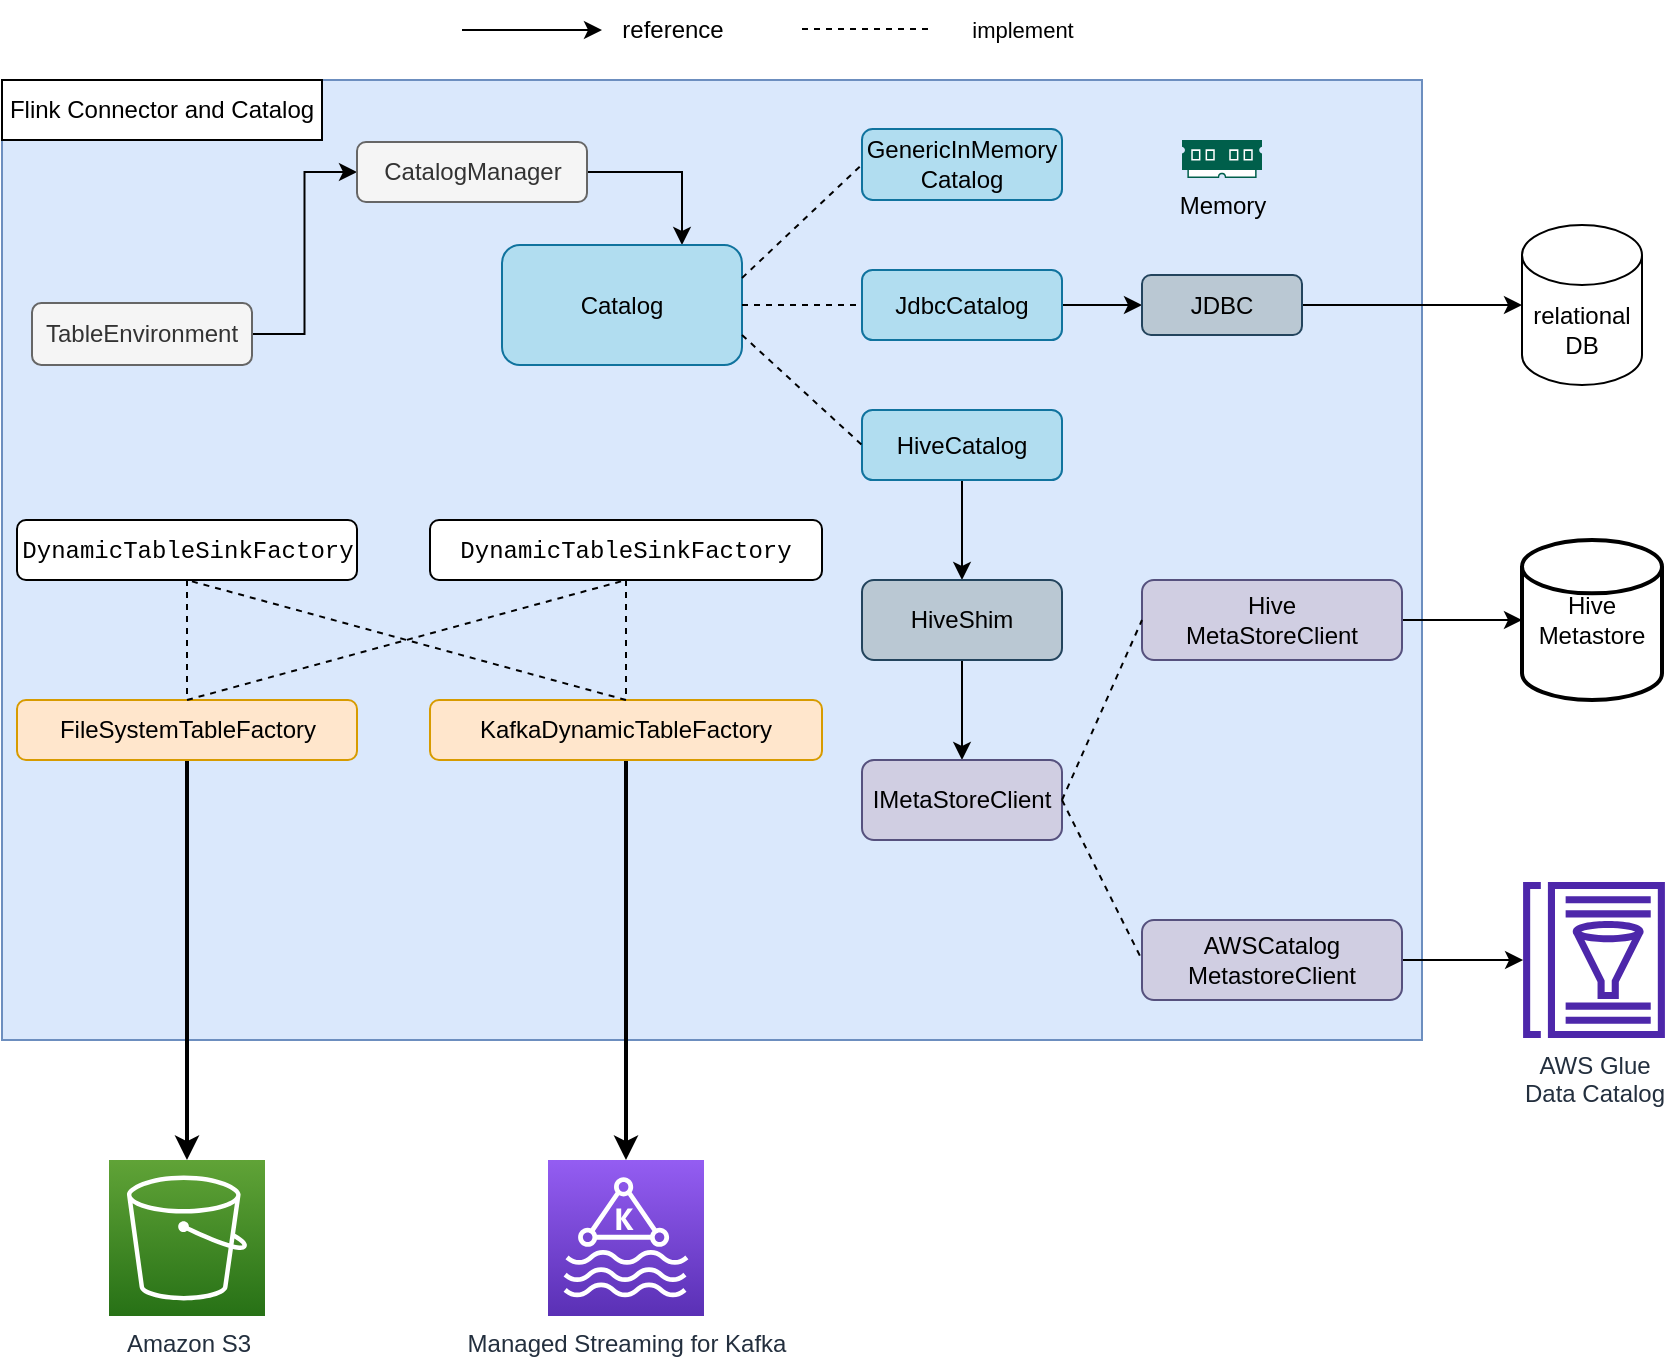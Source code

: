 <mxfile version="20.7.4" type="github">
  <diagram id="6fCkQnfvTHWw5Nz4_dTc" name="Page-1">
    <mxGraphModel dx="1050" dy="509" grid="1" gridSize="10" guides="1" tooltips="1" connect="1" arrows="1" fold="1" page="1" pageScale="1" pageWidth="827" pageHeight="1169" math="0" shadow="0">
      <root>
        <mxCell id="0" />
        <mxCell id="1" parent="0" />
        <mxCell id="8L1h696zqM6Jr5x79oPo-1" value="" style="rounded=0;whiteSpace=wrap;html=1;align=left;fillColor=#dae8fc;strokeColor=#6c8ebf;fontColor=default;labelBackgroundColor=default;" vertex="1" parent="1">
          <mxGeometry x="30" y="100" width="710" height="480" as="geometry" />
        </mxCell>
        <mxCell id="8L1h696zqM6Jr5x79oPo-13" style="edgeStyle=orthogonalEdgeStyle;rounded=0;orthogonalLoop=1;jettySize=auto;html=1;exitX=1;exitY=0.5;exitDx=0;exitDy=0;entryX=0;entryY=0.5;entryDx=0;entryDy=0;fontColor=none;" edge="1" parent="1" source="8L1h696zqM6Jr5x79oPo-2" target="8L1h696zqM6Jr5x79oPo-3">
          <mxGeometry relative="1" as="geometry" />
        </mxCell>
        <mxCell id="8L1h696zqM6Jr5x79oPo-2" value="TableEnvironment" style="rounded=1;whiteSpace=wrap;html=1;fillColor=#f5f5f5;fontColor=#333333;strokeColor=#666666;" vertex="1" parent="1">
          <mxGeometry x="45" y="211.5" width="110" height="31" as="geometry" />
        </mxCell>
        <mxCell id="8L1h696zqM6Jr5x79oPo-43" style="edgeStyle=orthogonalEdgeStyle;rounded=0;orthogonalLoop=1;jettySize=auto;html=1;entryX=0.75;entryY=0;entryDx=0;entryDy=0;fontColor=default;exitX=1;exitY=0.5;exitDx=0;exitDy=0;" edge="1" parent="1" source="8L1h696zqM6Jr5x79oPo-3" target="8L1h696zqM6Jr5x79oPo-4">
          <mxGeometry relative="1" as="geometry" />
        </mxCell>
        <mxCell id="8L1h696zqM6Jr5x79oPo-3" value="CatalogManager" style="rounded=1;whiteSpace=wrap;html=1;fillColor=#f5f5f5;fontColor=#333333;strokeColor=#666666;" vertex="1" parent="1">
          <mxGeometry x="207.5" y="131" width="115" height="30" as="geometry" />
        </mxCell>
        <mxCell id="8L1h696zqM6Jr5x79oPo-4" value="Catalog" style="rounded=1;whiteSpace=wrap;html=1;fillColor=#b1ddf0;strokeColor=#10739e;" vertex="1" parent="1">
          <mxGeometry x="280" y="182.5" width="120" height="60" as="geometry" />
        </mxCell>
        <mxCell id="8L1h696zqM6Jr5x79oPo-5" value="GenericInMemory&lt;br&gt;Catalog" style="rounded=1;whiteSpace=wrap;html=1;fillColor=#b1ddf0;strokeColor=#10739e;" vertex="1" parent="1">
          <mxGeometry x="460" y="124.5" width="100" height="35.5" as="geometry" />
        </mxCell>
        <mxCell id="8L1h696zqM6Jr5x79oPo-18" style="edgeStyle=orthogonalEdgeStyle;rounded=0;orthogonalLoop=1;jettySize=auto;html=1;fontColor=none;" edge="1" parent="1" source="8L1h696zqM6Jr5x79oPo-6" target="8L1h696zqM6Jr5x79oPo-12">
          <mxGeometry relative="1" as="geometry" />
        </mxCell>
        <mxCell id="8L1h696zqM6Jr5x79oPo-6" value="JdbcCatalog" style="rounded=1;whiteSpace=wrap;html=1;fillColor=#b1ddf0;strokeColor=#10739e;" vertex="1" parent="1">
          <mxGeometry x="460" y="195" width="100" height="35" as="geometry" />
        </mxCell>
        <mxCell id="8L1h696zqM6Jr5x79oPo-19" style="edgeStyle=orthogonalEdgeStyle;rounded=0;orthogonalLoop=1;jettySize=auto;html=1;fontColor=none;" edge="1" parent="1" source="8L1h696zqM6Jr5x79oPo-7" target="8L1h696zqM6Jr5x79oPo-11">
          <mxGeometry relative="1" as="geometry" />
        </mxCell>
        <mxCell id="8L1h696zqM6Jr5x79oPo-7" value="HiveCatalog" style="rounded=1;whiteSpace=wrap;html=1;fillColor=#b1ddf0;strokeColor=#10739e;" vertex="1" parent="1">
          <mxGeometry x="460" y="265" width="100" height="35" as="geometry" />
        </mxCell>
        <mxCell id="8L1h696zqM6Jr5x79oPo-8" value="Flink Connector and Catalog" style="rounded=0;whiteSpace=wrap;html=1;fontColor=none;" vertex="1" parent="1">
          <mxGeometry x="30" y="100" width="160" height="30" as="geometry" />
        </mxCell>
        <mxCell id="8L1h696zqM6Jr5x79oPo-9" value="Memory" style="sketch=0;pointerEvents=1;shadow=0;dashed=0;html=1;strokeColor=none;fillColor=#005F4B;labelPosition=center;verticalLabelPosition=bottom;verticalAlign=top;align=center;outlineConnect=0;shape=mxgraph.veeam2.ram;fontColor=none;" vertex="1" parent="1">
          <mxGeometry x="620" y="130" width="40" height="19" as="geometry" />
        </mxCell>
        <mxCell id="8L1h696zqM6Jr5x79oPo-10" value="relational DB" style="shape=cylinder3;whiteSpace=wrap;html=1;boundedLbl=1;backgroundOutline=1;size=15;fontColor=none;" vertex="1" parent="1">
          <mxGeometry x="790" y="172.5" width="60" height="80" as="geometry" />
        </mxCell>
        <mxCell id="8L1h696zqM6Jr5x79oPo-29" style="edgeStyle=orthogonalEdgeStyle;rounded=0;orthogonalLoop=1;jettySize=auto;html=1;fontColor=none;" edge="1" parent="1" source="8L1h696zqM6Jr5x79oPo-11" target="8L1h696zqM6Jr5x79oPo-26">
          <mxGeometry relative="1" as="geometry" />
        </mxCell>
        <mxCell id="8L1h696zqM6Jr5x79oPo-11" value="HiveShim" style="rounded=1;whiteSpace=wrap;html=1;fillColor=#bac8d3;strokeColor=#23445d;" vertex="1" parent="1">
          <mxGeometry x="460" y="350" width="100" height="40" as="geometry" />
        </mxCell>
        <mxCell id="8L1h696zqM6Jr5x79oPo-21" style="edgeStyle=orthogonalEdgeStyle;rounded=0;orthogonalLoop=1;jettySize=auto;html=1;fontColor=none;" edge="1" parent="1" source="8L1h696zqM6Jr5x79oPo-12" target="8L1h696zqM6Jr5x79oPo-10">
          <mxGeometry relative="1" as="geometry" />
        </mxCell>
        <mxCell id="8L1h696zqM6Jr5x79oPo-12" value="JDBC" style="rounded=1;whiteSpace=wrap;html=1;fillColor=#bac8d3;strokeColor=#23445d;" vertex="1" parent="1">
          <mxGeometry x="600" y="197.5" width="80" height="30" as="geometry" />
        </mxCell>
        <mxCell id="8L1h696zqM6Jr5x79oPo-15" value="" style="endArrow=none;dashed=1;html=1;rounded=0;fontColor=none;entryX=0;entryY=0.5;entryDx=0;entryDy=0;" edge="1" parent="1" target="8L1h696zqM6Jr5x79oPo-5">
          <mxGeometry width="50" height="50" relative="1" as="geometry">
            <mxPoint x="400" y="199" as="sourcePoint" />
            <mxPoint x="450" y="149" as="targetPoint" />
          </mxGeometry>
        </mxCell>
        <mxCell id="8L1h696zqM6Jr5x79oPo-16" value="" style="endArrow=none;dashed=1;html=1;rounded=0;fontColor=none;entryX=0;entryY=0.5;entryDx=0;entryDy=0;exitX=1;exitY=0.5;exitDx=0;exitDy=0;" edge="1" parent="1" source="8L1h696zqM6Jr5x79oPo-4" target="8L1h696zqM6Jr5x79oPo-6">
          <mxGeometry width="50" height="50" relative="1" as="geometry">
            <mxPoint x="410" y="209" as="sourcePoint" />
            <mxPoint x="470" y="152.25" as="targetPoint" />
          </mxGeometry>
        </mxCell>
        <mxCell id="8L1h696zqM6Jr5x79oPo-17" value="" style="endArrow=none;dashed=1;html=1;rounded=0;fontColor=none;entryX=0;entryY=0.5;entryDx=0;entryDy=0;exitX=1;exitY=0.75;exitDx=0;exitDy=0;" edge="1" parent="1" source="8L1h696zqM6Jr5x79oPo-4" target="8L1h696zqM6Jr5x79oPo-7">
          <mxGeometry width="50" height="50" relative="1" as="geometry">
            <mxPoint x="410" y="222.5" as="sourcePoint" />
            <mxPoint x="470" y="222.5" as="targetPoint" />
          </mxGeometry>
        </mxCell>
        <mxCell id="8L1h696zqM6Jr5x79oPo-23" value="Hive Metastore" style="strokeWidth=2;html=1;shape=mxgraph.flowchart.database;whiteSpace=wrap;fontColor=none;" vertex="1" parent="1">
          <mxGeometry x="790" y="330" width="70" height="80" as="geometry" />
        </mxCell>
        <mxCell id="8L1h696zqM6Jr5x79oPo-26" value="IMetaStoreClient" style="rounded=1;whiteSpace=wrap;html=1;fillColor=#d0cee2;strokeColor=#56517e;" vertex="1" parent="1">
          <mxGeometry x="460" y="440" width="100" height="40" as="geometry" />
        </mxCell>
        <mxCell id="8L1h696zqM6Jr5x79oPo-38" style="edgeStyle=orthogonalEdgeStyle;rounded=0;orthogonalLoop=1;jettySize=auto;html=1;fontColor=none;" edge="1" parent="1" source="8L1h696zqM6Jr5x79oPo-27" target="8L1h696zqM6Jr5x79oPo-32">
          <mxGeometry relative="1" as="geometry" />
        </mxCell>
        <mxCell id="8L1h696zqM6Jr5x79oPo-27" value="AWSCatalog&lt;br&gt;MetastoreClient" style="rounded=1;whiteSpace=wrap;html=1;fillColor=#d0cee2;strokeColor=#56517e;" vertex="1" parent="1">
          <mxGeometry x="600" y="520" width="130" height="40" as="geometry" />
        </mxCell>
        <mxCell id="8L1h696zqM6Jr5x79oPo-37" style="edgeStyle=orthogonalEdgeStyle;rounded=0;orthogonalLoop=1;jettySize=auto;html=1;exitX=1;exitY=0.5;exitDx=0;exitDy=0;entryX=0;entryY=0.5;entryDx=0;entryDy=0;entryPerimeter=0;fontColor=none;" edge="1" parent="1" source="8L1h696zqM6Jr5x79oPo-28" target="8L1h696zqM6Jr5x79oPo-23">
          <mxGeometry relative="1" as="geometry" />
        </mxCell>
        <mxCell id="8L1h696zqM6Jr5x79oPo-28" value="Hive&lt;br&gt;MetaStoreClient" style="rounded=1;whiteSpace=wrap;html=1;fillColor=#d0cee2;strokeColor=#56517e;" vertex="1" parent="1">
          <mxGeometry x="600" y="350" width="130" height="40" as="geometry" />
        </mxCell>
        <mxCell id="8L1h696zqM6Jr5x79oPo-30" value="" style="endArrow=none;dashed=1;html=1;rounded=0;fontColor=none;entryX=0;entryY=0.5;entryDx=0;entryDy=0;exitX=1;exitY=0.5;exitDx=0;exitDy=0;" edge="1" parent="1" source="8L1h696zqM6Jr5x79oPo-26" target="8L1h696zqM6Jr5x79oPo-28">
          <mxGeometry width="50" height="50" relative="1" as="geometry">
            <mxPoint x="570" y="440" as="sourcePoint" />
            <mxPoint x="620" y="390" as="targetPoint" />
          </mxGeometry>
        </mxCell>
        <mxCell id="8L1h696zqM6Jr5x79oPo-31" value="" style="endArrow=none;dashed=1;html=1;rounded=0;fontColor=none;entryX=0;entryY=0.5;entryDx=0;entryDy=0;exitX=1;exitY=0.5;exitDx=0;exitDy=0;" edge="1" parent="1" source="8L1h696zqM6Jr5x79oPo-26" target="8L1h696zqM6Jr5x79oPo-27">
          <mxGeometry width="50" height="50" relative="1" as="geometry">
            <mxPoint x="570" y="470" as="sourcePoint" />
            <mxPoint x="600" y="410" as="targetPoint" />
          </mxGeometry>
        </mxCell>
        <mxCell id="8L1h696zqM6Jr5x79oPo-32" value="AWS Glue &lt;br&gt;Data Catalog" style="sketch=0;outlineConnect=0;fontColor=#232F3E;gradientColor=none;fillColor=#4D27AA;strokeColor=none;dashed=0;verticalLabelPosition=bottom;verticalAlign=top;align=center;html=1;fontSize=12;fontStyle=0;aspect=fixed;pointerEvents=1;shape=mxgraph.aws4.glue_data_catalog;" vertex="1" parent="1">
          <mxGeometry x="790" y="501" width="72" height="78" as="geometry" />
        </mxCell>
        <mxCell id="8L1h696zqM6Jr5x79oPo-34" value="" style="endArrow=classic;html=1;rounded=0;fontColor=none;" edge="1" parent="1">
          <mxGeometry width="50" height="50" relative="1" as="geometry">
            <mxPoint x="260" y="75" as="sourcePoint" />
            <mxPoint x="330" y="75" as="targetPoint" />
          </mxGeometry>
        </mxCell>
        <mxCell id="8L1h696zqM6Jr5x79oPo-35" value="reference" style="text;html=1;align=center;verticalAlign=middle;resizable=0;points=[];autosize=1;strokeColor=none;fillColor=none;fontColor=none;" vertex="1" parent="1">
          <mxGeometry x="330" y="60" width="70" height="30" as="geometry" />
        </mxCell>
        <mxCell id="8L1h696zqM6Jr5x79oPo-36" value="implement" style="endArrow=none;dashed=1;html=1;rounded=0;fontColor=none;" edge="1" parent="1">
          <mxGeometry x="1" y="45" width="50" height="50" relative="1" as="geometry">
            <mxPoint x="430" y="74.5" as="sourcePoint" />
            <mxPoint x="495" y="74.5" as="targetPoint" />
            <mxPoint x="45" y="45" as="offset" />
          </mxGeometry>
        </mxCell>
        <mxCell id="8L1h696zqM6Jr5x79oPo-39" value="" style="shape=image;verticalLabelPosition=bottom;labelBackgroundColor=default;verticalAlign=top;aspect=fixed;imageAspect=0;image=https://hive.apache.org/images/hive_logo_medium.jpg;" vertex="1" parent="1">
          <mxGeometry x="798" y="309.47" width="44" height="40.53" as="geometry" />
        </mxCell>
        <mxCell id="8L1h696zqM6Jr5x79oPo-51" style="edgeStyle=orthogonalEdgeStyle;rounded=0;orthogonalLoop=1;jettySize=auto;html=1;entryX=0.5;entryY=0;entryDx=0;entryDy=0;fontColor=default;dashed=1;endArrow=none;endFill=0;" edge="1" parent="1" source="8L1h696zqM6Jr5x79oPo-40" target="8L1h696zqM6Jr5x79oPo-44">
          <mxGeometry relative="1" as="geometry" />
        </mxCell>
        <mxCell id="8L1h696zqM6Jr5x79oPo-40" value="&lt;div style=&quot;font-family: Menlo, Monaco, &amp;quot;Courier New&amp;quot;, monospace; line-height: 18px;&quot;&gt;DynamicTableSinkFactory&lt;/div&gt;" style="rounded=1;whiteSpace=wrap;html=1;fontColor=default;strokeColor=default;labelBackgroundColor=none;" vertex="1" parent="1">
          <mxGeometry x="37.5" y="320" width="170" height="30" as="geometry" />
        </mxCell>
        <mxCell id="8L1h696zqM6Jr5x79oPo-54" style="edgeStyle=orthogonalEdgeStyle;rounded=0;orthogonalLoop=1;jettySize=auto;html=1;entryX=0.5;entryY=0;entryDx=0;entryDy=0;dashed=1;fontColor=default;endArrow=none;endFill=0;" edge="1" parent="1" source="8L1h696zqM6Jr5x79oPo-41" target="8L1h696zqM6Jr5x79oPo-46">
          <mxGeometry relative="1" as="geometry" />
        </mxCell>
        <mxCell id="8L1h696zqM6Jr5x79oPo-41" value="&lt;div style=&quot;font-family: Menlo, Monaco, &amp;quot;Courier New&amp;quot;, monospace; line-height: 18px;&quot;&gt;DynamicTableSinkFactory&lt;/div&gt;" style="rounded=1;whiteSpace=wrap;html=1;fontColor=default;strokeColor=default;labelBackgroundColor=none;" vertex="1" parent="1">
          <mxGeometry x="244" y="320" width="196" height="30" as="geometry" />
        </mxCell>
        <mxCell id="8L1h696zqM6Jr5x79oPo-71" style="edgeStyle=orthogonalEdgeStyle;rounded=0;orthogonalLoop=1;jettySize=auto;html=1;entryX=0.5;entryY=0;entryDx=0;entryDy=0;entryPerimeter=0;fontColor=default;endArrow=classic;endFill=1;strokeWidth=2;" edge="1" parent="1" source="8L1h696zqM6Jr5x79oPo-44" target="8L1h696zqM6Jr5x79oPo-68">
          <mxGeometry relative="1" as="geometry" />
        </mxCell>
        <mxCell id="8L1h696zqM6Jr5x79oPo-44" value="FileSystemTableFactory" style="rounded=1;whiteSpace=wrap;strokeColor=#d79b00;labelBackgroundColor=none;fillColor=#ffe6cc;" vertex="1" parent="1">
          <mxGeometry x="37.5" y="410" width="170" height="30" as="geometry" />
        </mxCell>
        <mxCell id="8L1h696zqM6Jr5x79oPo-73" style="edgeStyle=orthogonalEdgeStyle;rounded=0;orthogonalLoop=1;jettySize=auto;html=1;exitX=0.5;exitY=1;exitDx=0;exitDy=0;strokeWidth=2;fontColor=default;endArrow=classic;endFill=1;" edge="1" parent="1" source="8L1h696zqM6Jr5x79oPo-46" target="8L1h696zqM6Jr5x79oPo-69">
          <mxGeometry relative="1" as="geometry" />
        </mxCell>
        <mxCell id="8L1h696zqM6Jr5x79oPo-46" value="KafkaDynamicTableFactory" style="rounded=1;whiteSpace=wrap;strokeColor=#d79b00;labelBackgroundColor=none;fillColor=#ffe6cc;" vertex="1" parent="1">
          <mxGeometry x="244" y="410" width="196" height="30" as="geometry" />
        </mxCell>
        <mxCell id="8L1h696zqM6Jr5x79oPo-62" value="" style="endArrow=none;dashed=1;html=1;rounded=0;fontColor=default;entryX=0.5;entryY=1;entryDx=0;entryDy=0;exitX=0.5;exitY=0;exitDx=0;exitDy=0;" edge="1" parent="1" source="8L1h696zqM6Jr5x79oPo-44" target="8L1h696zqM6Jr5x79oPo-41">
          <mxGeometry width="50" height="50" relative="1" as="geometry">
            <mxPoint x="170" y="410" as="sourcePoint" />
            <mxPoint x="220" y="360" as="targetPoint" />
          </mxGeometry>
        </mxCell>
        <mxCell id="8L1h696zqM6Jr5x79oPo-64" value="" style="endArrow=none;dashed=1;html=1;rounded=0;fontColor=default;entryX=0.5;entryY=1;entryDx=0;entryDy=0;exitX=0.5;exitY=0;exitDx=0;exitDy=0;" edge="1" parent="1" source="8L1h696zqM6Jr5x79oPo-46" target="8L1h696zqM6Jr5x79oPo-40">
          <mxGeometry width="50" height="50" relative="1" as="geometry">
            <mxPoint x="132.5" y="420" as="sourcePoint" />
            <mxPoint x="303" y="360" as="targetPoint" />
          </mxGeometry>
        </mxCell>
        <mxCell id="8L1h696zqM6Jr5x79oPo-68" value="Amazon S3" style="sketch=0;points=[[0,0,0],[0.25,0,0],[0.5,0,0],[0.75,0,0],[1,0,0],[0,1,0],[0.25,1,0],[0.5,1,0],[0.75,1,0],[1,1,0],[0,0.25,0],[0,0.5,0],[0,0.75,0],[1,0.25,0],[1,0.5,0],[1,0.75,0]];outlineConnect=0;fontColor=#232F3E;gradientColor=#60A337;gradientDirection=north;fillColor=#277116;strokeColor=#ffffff;dashed=0;verticalLabelPosition=bottom;verticalAlign=top;align=center;html=1;fontSize=12;fontStyle=0;aspect=fixed;shape=mxgraph.aws4.resourceIcon;resIcon=mxgraph.aws4.s3;labelBackgroundColor=default;" vertex="1" parent="1">
          <mxGeometry x="83.5" y="640" width="78" height="78" as="geometry" />
        </mxCell>
        <mxCell id="8L1h696zqM6Jr5x79oPo-69" value="Managed Streaming for Kafka" style="sketch=0;points=[[0,0,0],[0.25,0,0],[0.5,0,0],[0.75,0,0],[1,0,0],[0,1,0],[0.25,1,0],[0.5,1,0],[0.75,1,0],[1,1,0],[0,0.25,0],[0,0.5,0],[0,0.75,0],[1,0.25,0],[1,0.5,0],[1,0.75,0]];outlineConnect=0;fontColor=#232F3E;gradientColor=#945DF2;gradientDirection=north;fillColor=#5A30B5;strokeColor=#ffffff;dashed=0;verticalLabelPosition=bottom;verticalAlign=top;align=center;html=1;fontSize=12;fontStyle=0;aspect=fixed;shape=mxgraph.aws4.resourceIcon;resIcon=mxgraph.aws4.managed_streaming_for_kafka;labelBackgroundColor=default;" vertex="1" parent="1">
          <mxGeometry x="303" y="640" width="78" height="78" as="geometry" />
        </mxCell>
      </root>
    </mxGraphModel>
  </diagram>
</mxfile>
